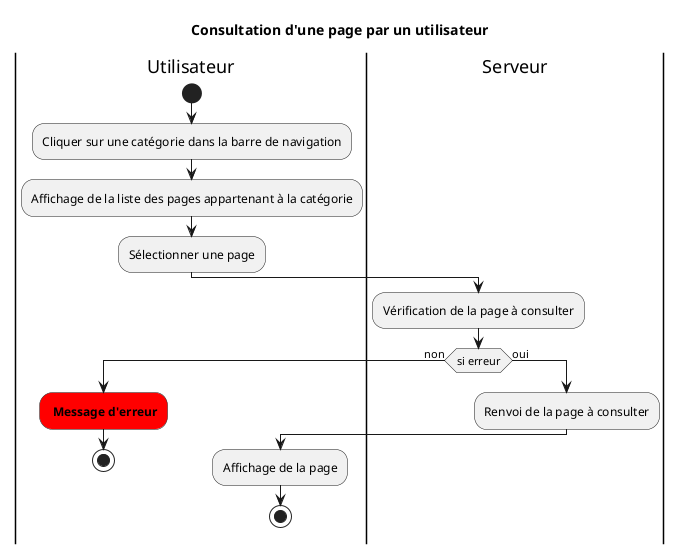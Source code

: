@startuml UserReadPage
title Consultation d'une page par un utilisateur

|Utilisateur|
start
:Cliquer sur une catégorie dans la barre de navigation;
:Affichage de la liste des pages appartenant à la catégorie;
:Sélectionner une page;
|Serveur|
:Vérification de la page à consulter;
if (si erreur) then (non)
  |Utilisateur|
  #red: **Message d'erreur**;
  stop
else (oui)
  |Serveur|
  :Renvoi de la page à consulter;
  |Utilisateur|
  :Affichage de la page;
  stop
endif
@enduml